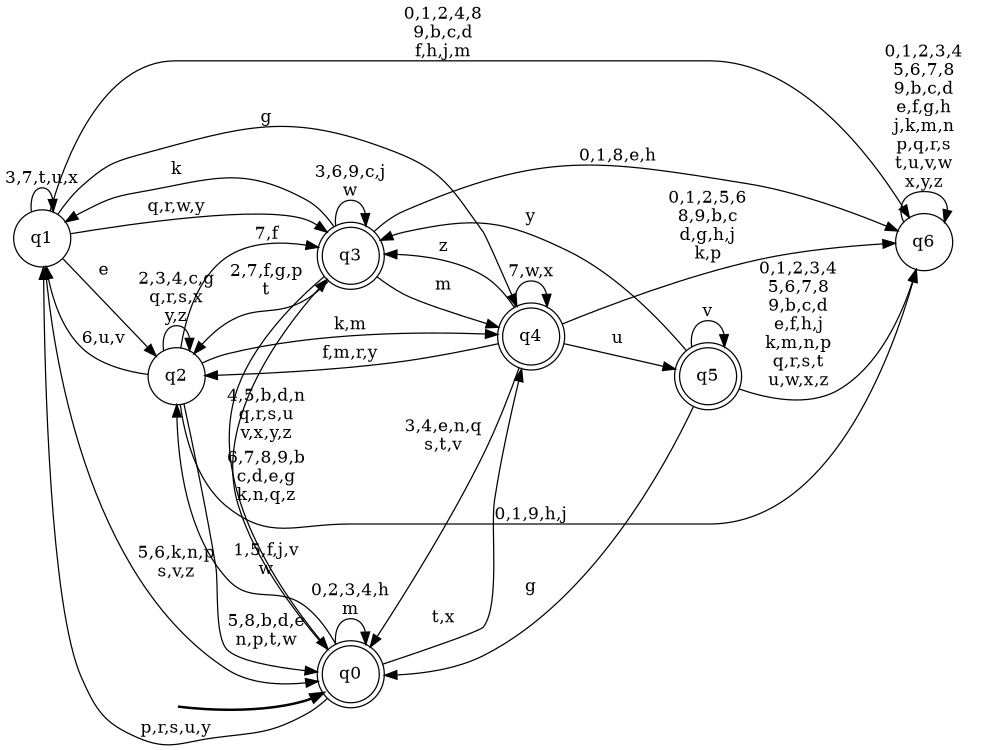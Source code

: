 digraph BlueStar {
__start0 [style = invis, shape = none, label = "", width = 0, height = 0];

rankdir=LR;
size="8,5";

s0 [style="rounded,filled", color="black", fillcolor="white" shape="doublecircle", label="q0"];
s1 [style="filled", color="black", fillcolor="white" shape="circle", label="q1"];
s2 [style="filled", color="black", fillcolor="white" shape="circle", label="q2"];
s3 [style="rounded,filled", color="black", fillcolor="white" shape="doublecircle", label="q3"];
s4 [style="rounded,filled", color="black", fillcolor="white" shape="doublecircle", label="q4"];
s5 [style="rounded,filled", color="black", fillcolor="white" shape="doublecircle", label="q5"];
s6 [style="filled", color="black", fillcolor="white" shape="circle", label="q6"];
subgraph cluster_main { 
	graph [pad=".75", ranksep="0.15", nodesep="0.15"];
	 style=invis; 
	__start0 -> s0 [penwidth=2];
}
s0 -> s0 [label="0,2,3,4,h\nm"];
s0 -> s1 [label="p,r,s,u,y"];
s0 -> s2 [label="1,5,f,j,v\nw"];
s0 -> s3 [label="6,7,8,9,b\nc,d,e,g\nk,n,q,z"];
s0 -> s4 [label="t,x"];
s1 -> s0 [label="5,6,k,n,p\ns,v,z"];
s1 -> s1 [label="3,7,t,u,x"];
s1 -> s2 [label="e"];
s1 -> s3 [label="q,r,w,y"];
s1 -> s4 [label="g"];
s1 -> s6 [label="0,1,2,4,8\n9,b,c,d\nf,h,j,m"];
s2 -> s0 [label="5,8,b,d,e\nn,p,t,w"];
s2 -> s1 [label="6,u,v"];
s2 -> s2 [label="2,3,4,c,g\nq,r,s,x\ny,z"];
s2 -> s3 [label="7,f"];
s2 -> s4 [label="k,m"];
s2 -> s6 [label="0,1,9,h,j"];
s3 -> s0 [label="4,5,b,d,n\nq,r,s,u\nv,x,y,z"];
s3 -> s1 [label="k"];
s3 -> s2 [label="2,7,f,g,p\nt"];
s3 -> s3 [label="3,6,9,c,j\nw"];
s3 -> s4 [label="m"];
s3 -> s6 [label="0,1,8,e,h"];
s4 -> s0 [label="3,4,e,n,q\ns,t,v"];
s4 -> s2 [label="f,m,r,y"];
s4 -> s3 [label="z"];
s4 -> s4 [label="7,w,x"];
s4 -> s5 [label="u"];
s4 -> s6 [label="0,1,2,5,6\n8,9,b,c\nd,g,h,j\nk,p"];
s5 -> s0 [label="g"];
s5 -> s3 [label="y"];
s5 -> s5 [label="v"];
s5 -> s6 [label="0,1,2,3,4\n5,6,7,8\n9,b,c,d\ne,f,h,j\nk,m,n,p\nq,r,s,t\nu,w,x,z"];
s6 -> s6 [label="0,1,2,3,4\n5,6,7,8\n9,b,c,d\ne,f,g,h\nj,k,m,n\np,q,r,s\nt,u,v,w\nx,y,z"];

}